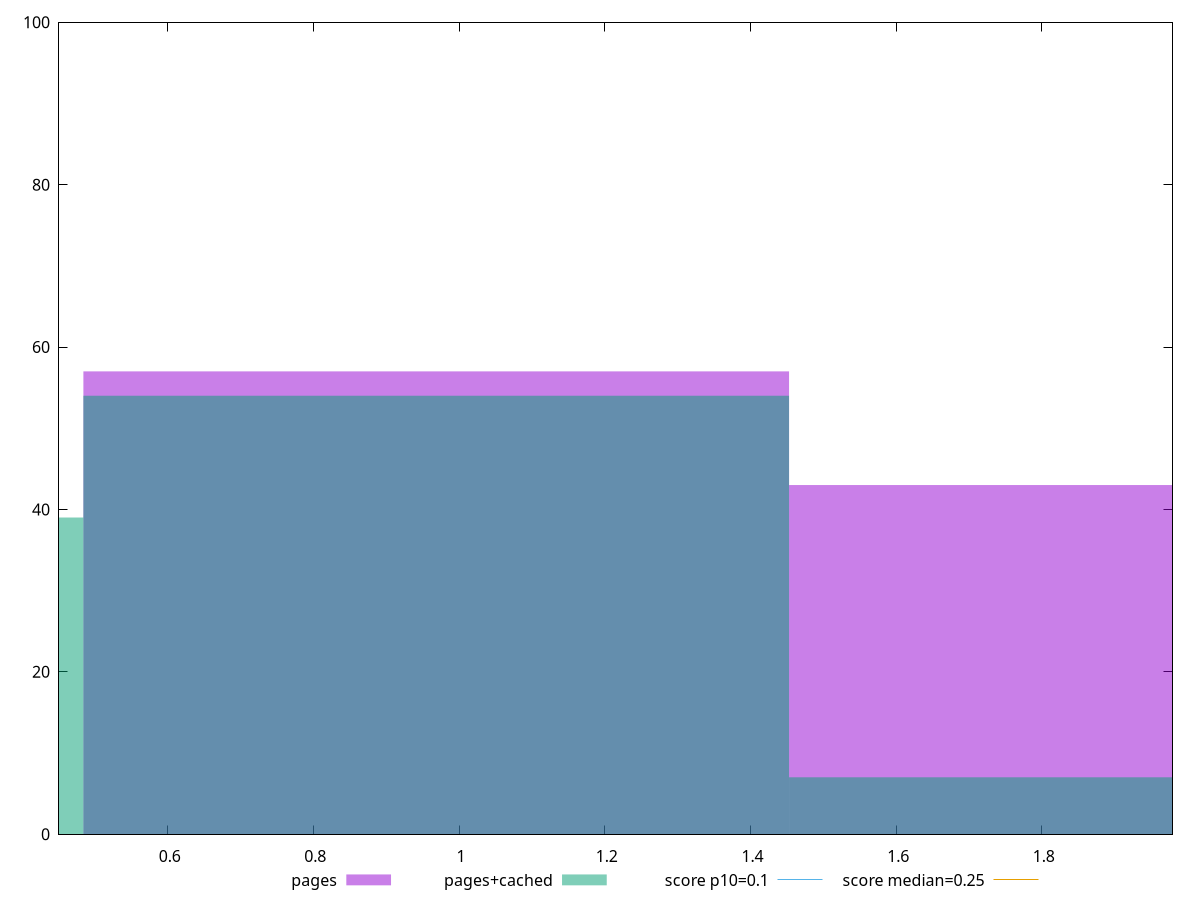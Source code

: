 reset

$pages <<EOF
0.9686571722705757 57
1.9373143445411514 43
EOF

$pagesCached <<EOF
0.9686571722705757 54
0 39
1.9373143445411514 7
EOF

set key outside below
set boxwidth 0.9686571722705757
set xrange [0.45085449218749996:1.9793298882378472]
set yrange [0:100]
set trange [0:100]
set style fill transparent solid 0.5 noborder

set parametric
set terminal svg size 640, 500 enhanced background rgb 'white'
set output "report_00026_2021-02-22T21:38:55.199Z/cumulative-layout-shift/comparison/histogram/0_vs_1.svg"

plot $pages title "pages" with boxes, \
     $pagesCached title "pages+cached" with boxes, \
     0.1,t title "score p10=0.1", \
     0.25,t title "score median=0.25"

reset
